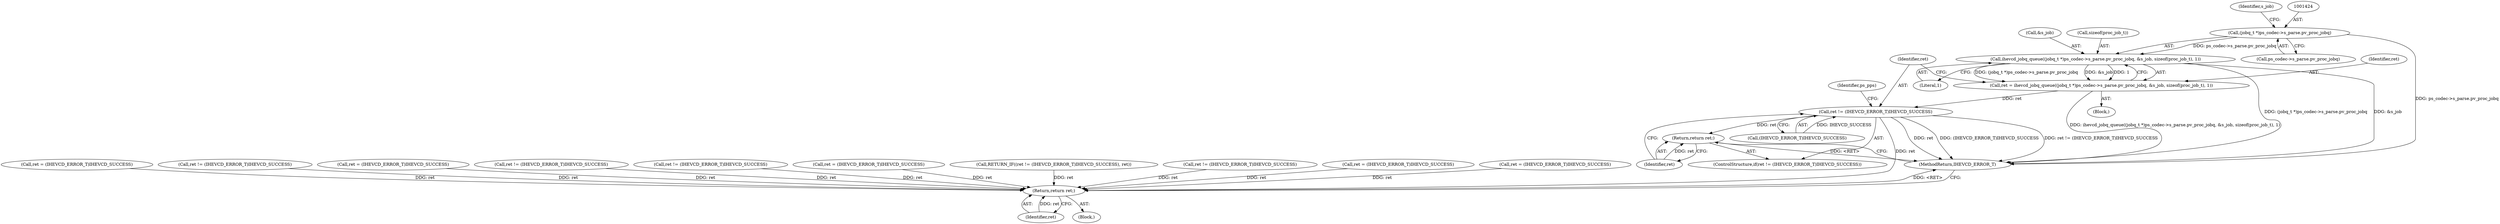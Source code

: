 digraph "0_Android_bcfc7124f6ef9f1ec128fb2e90de774a5b33d199_0@pointer" {
"1001423" [label="(Call,(jobq_t *)ps_codec->s_parse.pv_proc_jobq)"];
"1001422" [label="(Call,ihevcd_jobq_queue((jobq_t *)ps_codec->s_parse.pv_proc_jobq, &s_job, sizeof(proc_job_t), 1))"];
"1001420" [label="(Call,ret = ihevcd_jobq_queue((jobq_t *)ps_codec->s_parse.pv_proc_jobq, &s_job, sizeof(proc_job_t), 1))"];
"1001436" [label="(Call,ret != (IHEVCD_ERROR_T)IHEVCD_SUCCESS)"];
"1001441" [label="(Return,return ret;)"];
"1005171" [label="(Return,return ret;)"];
"1001422" [label="(Call,ihevcd_jobq_queue((jobq_t *)ps_codec->s_parse.pv_proc_jobq, &s_job, sizeof(proc_job_t), 1))"];
"1001434" [label="(Literal,1)"];
"1001602" [label="(Call,ret = (IHEVCD_ERROR_T)IHEVCD_SUCCESS)"];
"1005172" [label="(Identifier,ret)"];
"1001317" [label="(Call,ret != (IHEVCD_ERROR_T)IHEVCD_SUCCESS)"];
"1001017" [label="(Call,ret = (IHEVCD_ERROR_T)IHEVCD_SUCCESS)"];
"1001432" [label="(Call,sizeof(proc_job_t))"];
"1001588" [label="(Call,ret != (IHEVCD_ERROR_T)IHEVCD_SUCCESS)"];
"1001511" [label="(Identifier,ps_pps)"];
"1001637" [label="(Call,ret != (IHEVCD_ERROR_T)IHEVCD_SUCCESS)"];
"1001431" [label="(Identifier,s_job)"];
"1001425" [label="(Call,ps_codec->s_parse.pv_proc_jobq)"];
"1001651" [label="(Call,ret = (IHEVCD_ERROR_T)IHEVCD_SUCCESS)"];
"1001435" [label="(ControlStructure,if(ret != (IHEVCD_ERROR_T)IHEVCD_SUCCESS))"];
"1001442" [label="(Identifier,ret)"];
"1000191" [label="(Block,)"];
"1000503" [label="(Call,RETURN_IF((ret != (IHEVCD_ERROR_T)IHEVCD_SUCCESS), ret))"];
"1001420" [label="(Call,ret = ihevcd_jobq_queue((jobq_t *)ps_codec->s_parse.pv_proc_jobq, &s_job, sizeof(proc_job_t), 1))"];
"1001003" [label="(Call,ret != (IHEVCD_ERROR_T)IHEVCD_SUCCESS)"];
"1001441" [label="(Return,return ret;)"];
"1005173" [label="(MethodReturn,IHEVCD_ERROR_T)"];
"1005171" [label="(Return,return ret;)"];
"1001436" [label="(Call,ret != (IHEVCD_ERROR_T)IHEVCD_SUCCESS)"];
"1001423" [label="(Call,(jobq_t *)ps_codec->s_parse.pv_proc_jobq)"];
"1001437" [label="(Identifier,ret)"];
"1001438" [label="(Call,(IHEVCD_ERROR_T)IHEVCD_SUCCESS)"];
"1001351" [label="(Block,)"];
"1001430" [label="(Call,&s_job)"];
"1001421" [label="(Identifier,ret)"];
"1000193" [label="(Call,ret = (IHEVCD_ERROR_T)IHEVCD_SUCCESS)"];
"1001331" [label="(Call,ret = (IHEVCD_ERROR_T)IHEVCD_SUCCESS)"];
"1001423" -> "1001422"  [label="AST: "];
"1001423" -> "1001425"  [label="CFG: "];
"1001424" -> "1001423"  [label="AST: "];
"1001425" -> "1001423"  [label="AST: "];
"1001431" -> "1001423"  [label="CFG: "];
"1001423" -> "1005173"  [label="DDG: ps_codec->s_parse.pv_proc_jobq"];
"1001423" -> "1001422"  [label="DDG: ps_codec->s_parse.pv_proc_jobq"];
"1001422" -> "1001420"  [label="AST: "];
"1001422" -> "1001434"  [label="CFG: "];
"1001430" -> "1001422"  [label="AST: "];
"1001432" -> "1001422"  [label="AST: "];
"1001434" -> "1001422"  [label="AST: "];
"1001420" -> "1001422"  [label="CFG: "];
"1001422" -> "1005173"  [label="DDG: (jobq_t *)ps_codec->s_parse.pv_proc_jobq"];
"1001422" -> "1005173"  [label="DDG: &s_job"];
"1001422" -> "1001420"  [label="DDG: (jobq_t *)ps_codec->s_parse.pv_proc_jobq"];
"1001422" -> "1001420"  [label="DDG: &s_job"];
"1001422" -> "1001420"  [label="DDG: 1"];
"1001420" -> "1001351"  [label="AST: "];
"1001421" -> "1001420"  [label="AST: "];
"1001437" -> "1001420"  [label="CFG: "];
"1001420" -> "1005173"  [label="DDG: ihevcd_jobq_queue((jobq_t *)ps_codec->s_parse.pv_proc_jobq, &s_job, sizeof(proc_job_t), 1)"];
"1001420" -> "1001436"  [label="DDG: ret"];
"1001436" -> "1001435"  [label="AST: "];
"1001436" -> "1001438"  [label="CFG: "];
"1001437" -> "1001436"  [label="AST: "];
"1001438" -> "1001436"  [label="AST: "];
"1001442" -> "1001436"  [label="CFG: "];
"1001511" -> "1001436"  [label="CFG: "];
"1001436" -> "1005173"  [label="DDG: ret != (IHEVCD_ERROR_T)IHEVCD_SUCCESS"];
"1001436" -> "1005173"  [label="DDG: ret"];
"1001436" -> "1005173"  [label="DDG: (IHEVCD_ERROR_T)IHEVCD_SUCCESS"];
"1001438" -> "1001436"  [label="DDG: IHEVCD_SUCCESS"];
"1001436" -> "1001441"  [label="DDG: ret"];
"1001436" -> "1005171"  [label="DDG: ret"];
"1001441" -> "1001435"  [label="AST: "];
"1001441" -> "1001442"  [label="CFG: "];
"1001442" -> "1001441"  [label="AST: "];
"1005173" -> "1001441"  [label="CFG: "];
"1001441" -> "1005173"  [label="DDG: <RET>"];
"1001442" -> "1001441"  [label="DDG: ret"];
"1005171" -> "1000191"  [label="AST: "];
"1005171" -> "1005172"  [label="CFG: "];
"1005172" -> "1005171"  [label="AST: "];
"1005173" -> "1005171"  [label="CFG: "];
"1005171" -> "1005173"  [label="DDG: <RET>"];
"1005172" -> "1005171"  [label="DDG: ret"];
"1000193" -> "1005171"  [label="DDG: ret"];
"1001331" -> "1005171"  [label="DDG: ret"];
"1001317" -> "1005171"  [label="DDG: ret"];
"1001637" -> "1005171"  [label="DDG: ret"];
"1001017" -> "1005171"  [label="DDG: ret"];
"1001602" -> "1005171"  [label="DDG: ret"];
"1001651" -> "1005171"  [label="DDG: ret"];
"1000503" -> "1005171"  [label="DDG: ret"];
"1001588" -> "1005171"  [label="DDG: ret"];
"1001003" -> "1005171"  [label="DDG: ret"];
}
